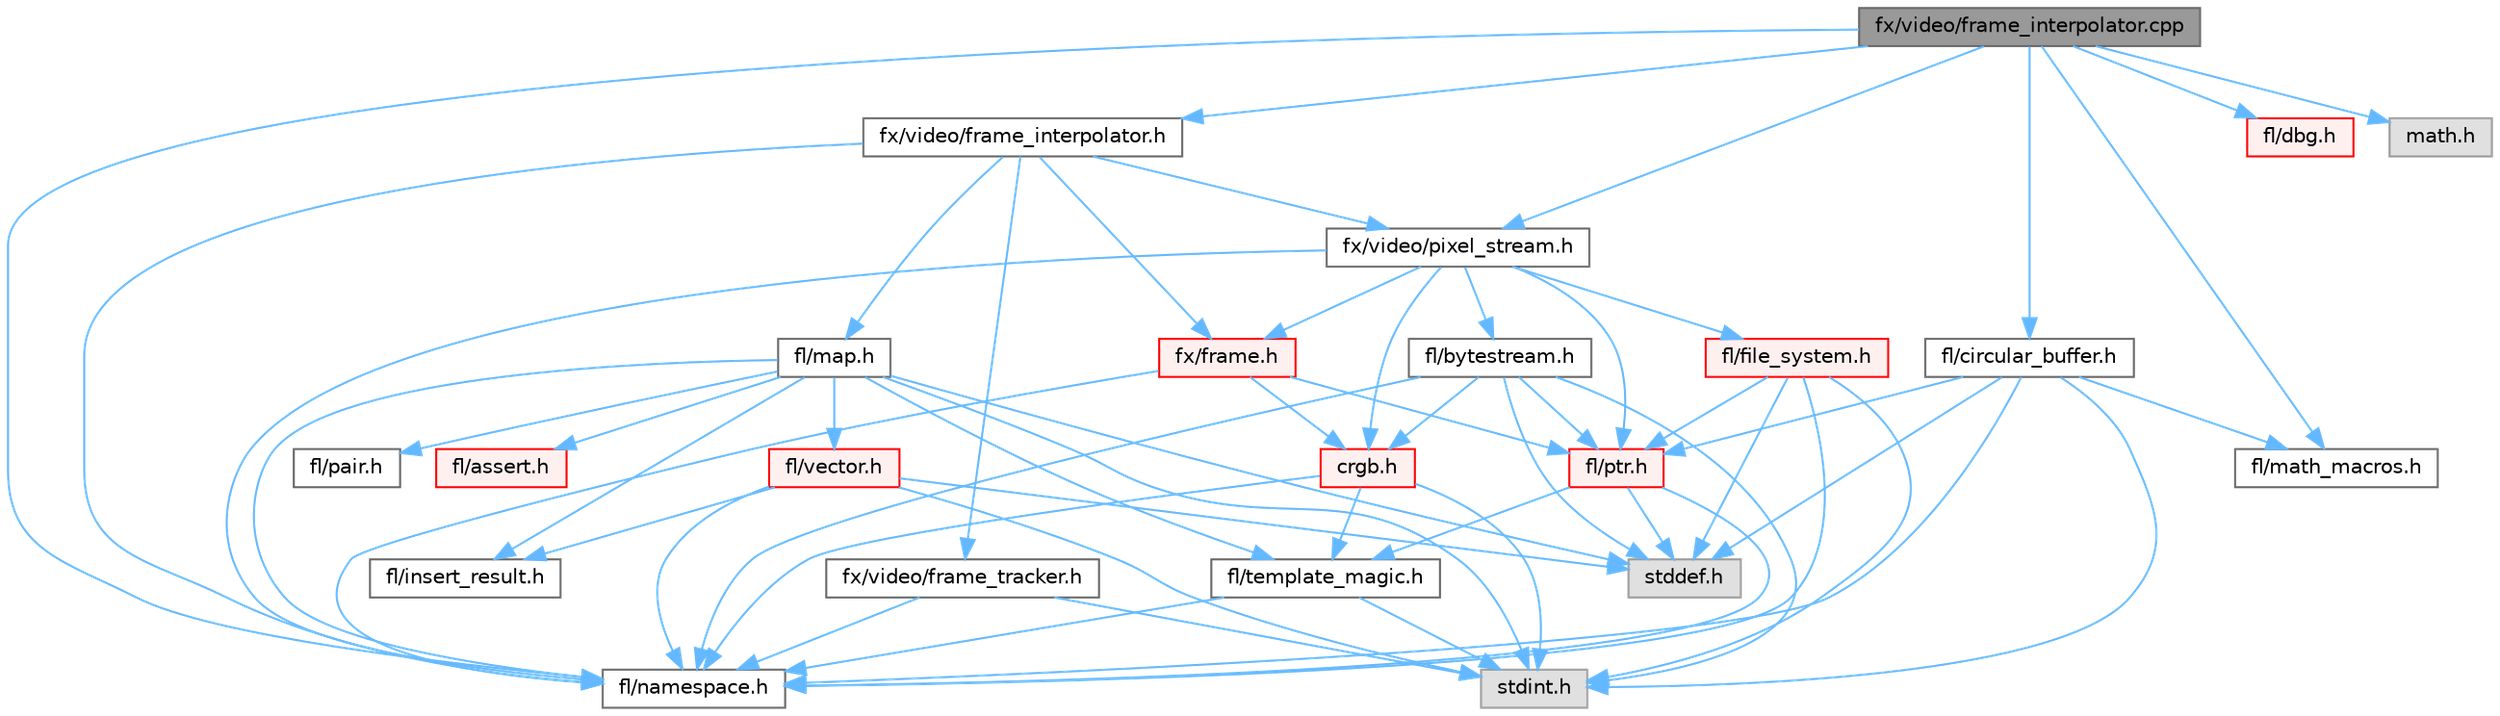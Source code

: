 digraph "fx/video/frame_interpolator.cpp"
{
 // INTERACTIVE_SVG=YES
 // LATEX_PDF_SIZE
  bgcolor="transparent";
  edge [fontname=Helvetica,fontsize=10,labelfontname=Helvetica,labelfontsize=10];
  node [fontname=Helvetica,fontsize=10,shape=box,height=0.2,width=0.4];
  Node1 [id="Node000001",label="fx/video/frame_interpolator.cpp",height=0.2,width=0.4,color="gray40", fillcolor="grey60", style="filled", fontcolor="black",tooltip=" "];
  Node1 -> Node2 [id="edge1_Node000001_Node000002",color="steelblue1",style="solid",tooltip=" "];
  Node2 [id="Node000002",label="fx/video/frame_interpolator.h",height=0.2,width=0.4,color="grey40", fillcolor="white", style="filled",URL="$d3/dda/frame__interpolator_8h.html",tooltip=" "];
  Node2 -> Node3 [id="edge2_Node000002_Node000003",color="steelblue1",style="solid",tooltip=" "];
  Node3 [id="Node000003",label="fl/map.h",height=0.2,width=0.4,color="grey40", fillcolor="white", style="filled",URL="$dc/db7/map_8h.html",tooltip=" "];
  Node3 -> Node4 [id="edge3_Node000003_Node000004",color="steelblue1",style="solid",tooltip=" "];
  Node4 [id="Node000004",label="stdint.h",height=0.2,width=0.4,color="grey60", fillcolor="#E0E0E0", style="filled",tooltip=" "];
  Node3 -> Node5 [id="edge4_Node000003_Node000005",color="steelblue1",style="solid",tooltip=" "];
  Node5 [id="Node000005",label="stddef.h",height=0.2,width=0.4,color="grey60", fillcolor="#E0E0E0", style="filled",tooltip=" "];
  Node3 -> Node6 [id="edge5_Node000003_Node000006",color="steelblue1",style="solid",tooltip=" "];
  Node6 [id="Node000006",label="fl/namespace.h",height=0.2,width=0.4,color="grey40", fillcolor="white", style="filled",URL="$df/d2a/namespace_8h.html",tooltip="Implements the FastLED namespace macros."];
  Node3 -> Node7 [id="edge6_Node000003_Node000007",color="steelblue1",style="solid",tooltip=" "];
  Node7 [id="Node000007",label="fl/vector.h",height=0.2,width=0.4,color="red", fillcolor="#FFF0F0", style="filled",URL="$d6/d68/vector_8h.html",tooltip=" "];
  Node7 -> Node4 [id="edge7_Node000007_Node000004",color="steelblue1",style="solid",tooltip=" "];
  Node7 -> Node5 [id="edge8_Node000007_Node000005",color="steelblue1",style="solid",tooltip=" "];
  Node7 -> Node6 [id="edge9_Node000007_Node000006",color="steelblue1",style="solid",tooltip=" "];
  Node7 -> Node10 [id="edge10_Node000007_Node000010",color="steelblue1",style="solid",tooltip=" "];
  Node10 [id="Node000010",label="fl/insert_result.h",height=0.2,width=0.4,color="grey40", fillcolor="white", style="filled",URL="$d1/d22/insert__result_8h.html",tooltip=" "];
  Node3 -> Node11 [id="edge11_Node000003_Node000011",color="steelblue1",style="solid",tooltip=" "];
  Node11 [id="Node000011",label="fl/template_magic.h",height=0.2,width=0.4,color="grey40", fillcolor="white", style="filled",URL="$d8/d0c/template__magic_8h.html",tooltip=" "];
  Node11 -> Node4 [id="edge12_Node000011_Node000004",color="steelblue1",style="solid",tooltip=" "];
  Node11 -> Node6 [id="edge13_Node000011_Node000006",color="steelblue1",style="solid",tooltip=" "];
  Node3 -> Node10 [id="edge14_Node000003_Node000010",color="steelblue1",style="solid",tooltip=" "];
  Node3 -> Node12 [id="edge15_Node000003_Node000012",color="steelblue1",style="solid",tooltip=" "];
  Node12 [id="Node000012",label="fl/pair.h",height=0.2,width=0.4,color="grey40", fillcolor="white", style="filled",URL="$d3/d41/pair_8h.html",tooltip=" "];
  Node3 -> Node13 [id="edge16_Node000003_Node000013",color="steelblue1",style="solid",tooltip=" "];
  Node13 [id="Node000013",label="fl/assert.h",height=0.2,width=0.4,color="red", fillcolor="#FFF0F0", style="filled",URL="$dc/da7/assert_8h.html",tooltip=" "];
  Node2 -> Node26 [id="edge17_Node000002_Node000026",color="steelblue1",style="solid",tooltip=" "];
  Node26 [id="Node000026",label="fx/video/pixel_stream.h",height=0.2,width=0.4,color="grey40", fillcolor="white", style="filled",URL="$d3/dfa/pixel__stream_8h.html",tooltip=" "];
  Node26 -> Node6 [id="edge18_Node000026_Node000006",color="steelblue1",style="solid",tooltip=" "];
  Node26 -> Node17 [id="edge19_Node000026_Node000017",color="steelblue1",style="solid",tooltip=" "];
  Node17 [id="Node000017",label="crgb.h",height=0.2,width=0.4,color="red", fillcolor="#FFF0F0", style="filled",URL="$db/dd1/crgb_8h.html",tooltip="Defines the red, green, and blue (RGB) pixel struct."];
  Node17 -> Node4 [id="edge20_Node000017_Node000004",color="steelblue1",style="solid",tooltip=" "];
  Node17 -> Node6 [id="edge21_Node000017_Node000006",color="steelblue1",style="solid",tooltip=" "];
  Node17 -> Node11 [id="edge22_Node000017_Node000011",color="steelblue1",style="solid",tooltip=" "];
  Node26 -> Node24 [id="edge23_Node000026_Node000024",color="steelblue1",style="solid",tooltip=" "];
  Node24 [id="Node000024",label="fl/ptr.h",height=0.2,width=0.4,color="red", fillcolor="#FFF0F0", style="filled",URL="$d7/df1/fl_2ptr_8h.html",tooltip=" "];
  Node24 -> Node5 [id="edge24_Node000024_Node000005",color="steelblue1",style="solid",tooltip=" "];
  Node24 -> Node6 [id="edge25_Node000024_Node000006",color="steelblue1",style="solid",tooltip=" "];
  Node24 -> Node11 [id="edge26_Node000024_Node000011",color="steelblue1",style="solid",tooltip=" "];
  Node26 -> Node27 [id="edge27_Node000026_Node000027",color="steelblue1",style="solid",tooltip=" "];
  Node27 [id="Node000027",label="fl/bytestream.h",height=0.2,width=0.4,color="grey40", fillcolor="white", style="filled",URL="$dd/d2b/bytestream_8h.html",tooltip=" "];
  Node27 -> Node5 [id="edge28_Node000027_Node000005",color="steelblue1",style="solid",tooltip=" "];
  Node27 -> Node4 [id="edge29_Node000027_Node000004",color="steelblue1",style="solid",tooltip=" "];
  Node27 -> Node6 [id="edge30_Node000027_Node000006",color="steelblue1",style="solid",tooltip=" "];
  Node27 -> Node24 [id="edge31_Node000027_Node000024",color="steelblue1",style="solid",tooltip=" "];
  Node27 -> Node17 [id="edge32_Node000027_Node000017",color="steelblue1",style="solid",tooltip=" "];
  Node26 -> Node28 [id="edge33_Node000026_Node000028",color="steelblue1",style="solid",tooltip=" "];
  Node28 [id="Node000028",label="fl/file_system.h",height=0.2,width=0.4,color="red", fillcolor="#FFF0F0", style="filled",URL="$d9/d28/fl_2file__system_8h.html",tooltip=" "];
  Node28 -> Node4 [id="edge34_Node000028_Node000004",color="steelblue1",style="solid",tooltip=" "];
  Node28 -> Node5 [id="edge35_Node000028_Node000005",color="steelblue1",style="solid",tooltip=" "];
  Node28 -> Node6 [id="edge36_Node000028_Node000006",color="steelblue1",style="solid",tooltip=" "];
  Node28 -> Node24 [id="edge37_Node000028_Node000024",color="steelblue1",style="solid",tooltip=" "];
  Node26 -> Node40 [id="edge38_Node000026_Node000040",color="steelblue1",style="solid",tooltip=" "];
  Node40 [id="Node000040",label="fx/frame.h",height=0.2,width=0.4,color="red", fillcolor="#FFF0F0", style="filled",URL="$df/d7d/frame_8h.html",tooltip=" "];
  Node40 -> Node6 [id="edge39_Node000040_Node000006",color="steelblue1",style="solid",tooltip=" "];
  Node40 -> Node17 [id="edge40_Node000040_Node000017",color="steelblue1",style="solid",tooltip=" "];
  Node40 -> Node24 [id="edge41_Node000040_Node000024",color="steelblue1",style="solid",tooltip=" "];
  Node2 -> Node40 [id="edge42_Node000002_Node000040",color="steelblue1",style="solid",tooltip=" "];
  Node2 -> Node41 [id="edge43_Node000002_Node000041",color="steelblue1",style="solid",tooltip=" "];
  Node41 [id="Node000041",label="fx/video/frame_tracker.h",height=0.2,width=0.4,color="grey40", fillcolor="white", style="filled",URL="$d2/df7/frame__tracker_8h.html",tooltip=" "];
  Node41 -> Node4 [id="edge44_Node000041_Node000004",color="steelblue1",style="solid",tooltip=" "];
  Node41 -> Node6 [id="edge45_Node000041_Node000006",color="steelblue1",style="solid",tooltip=" "];
  Node2 -> Node6 [id="edge46_Node000002_Node000006",color="steelblue1",style="solid",tooltip=" "];
  Node1 -> Node42 [id="edge47_Node000001_Node000042",color="steelblue1",style="solid",tooltip=" "];
  Node42 [id="Node000042",label="fl/circular_buffer.h",height=0.2,width=0.4,color="grey40", fillcolor="white", style="filled",URL="$d9/d43/circular__buffer_8h.html",tooltip=" "];
  Node42 -> Node5 [id="edge48_Node000042_Node000005",color="steelblue1",style="solid",tooltip=" "];
  Node42 -> Node4 [id="edge49_Node000042_Node000004",color="steelblue1",style="solid",tooltip=" "];
  Node42 -> Node6 [id="edge50_Node000042_Node000006",color="steelblue1",style="solid",tooltip=" "];
  Node42 -> Node24 [id="edge51_Node000042_Node000024",color="steelblue1",style="solid",tooltip=" "];
  Node42 -> Node25 [id="edge52_Node000042_Node000025",color="steelblue1",style="solid",tooltip=" "];
  Node25 [id="Node000025",label="fl/math_macros.h",height=0.2,width=0.4,color="grey40", fillcolor="white", style="filled",URL="$d0/d19/fl_2math__macros_8h.html",tooltip=" "];
  Node1 -> Node26 [id="edge53_Node000001_Node000026",color="steelblue1",style="solid",tooltip=" "];
  Node1 -> Node25 [id="edge54_Node000001_Node000025",color="steelblue1",style="solid",tooltip=" "];
  Node1 -> Node6 [id="edge55_Node000001_Node000006",color="steelblue1",style="solid",tooltip=" "];
  Node1 -> Node15 [id="edge56_Node000001_Node000015",color="steelblue1",style="solid",tooltip=" "];
  Node15 [id="Node000015",label="fl/dbg.h",height=0.2,width=0.4,color="red", fillcolor="#FFF0F0", style="filled",URL="$d6/d01/dbg_8h.html",tooltip=" "];
  Node1 -> Node43 [id="edge57_Node000001_Node000043",color="steelblue1",style="solid",tooltip=" "];
  Node43 [id="Node000043",label="math.h",height=0.2,width=0.4,color="grey60", fillcolor="#E0E0E0", style="filled",tooltip=" "];
}
